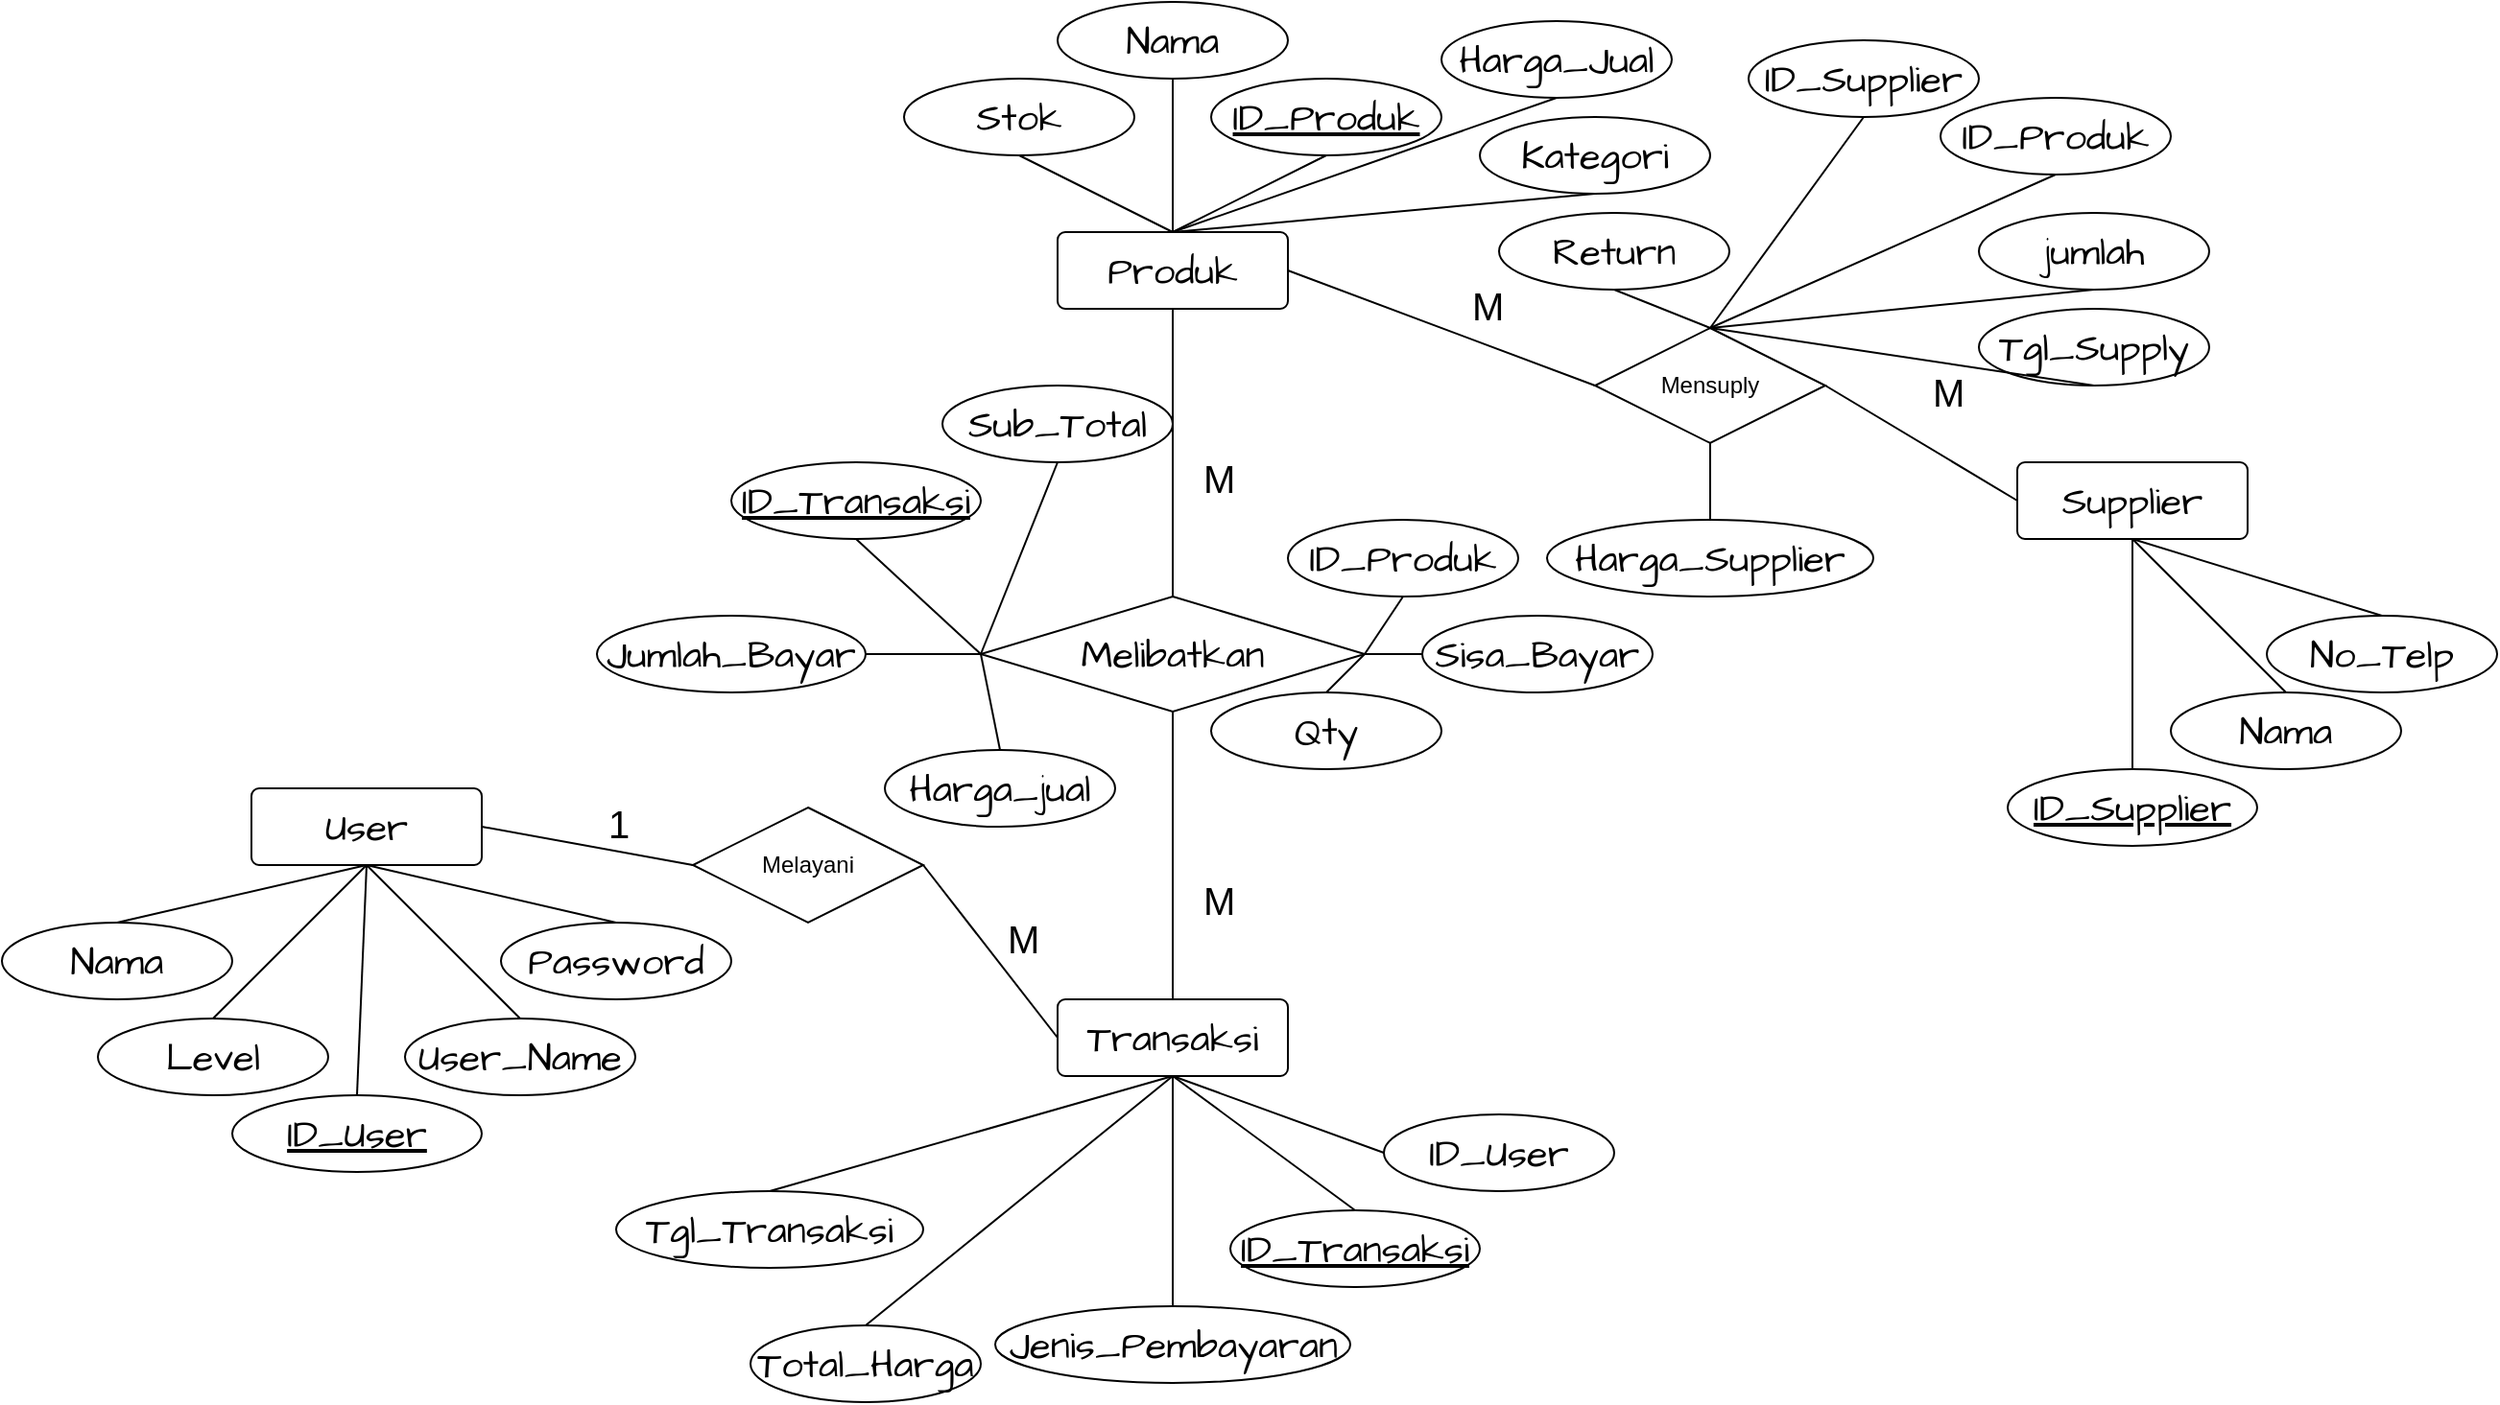 <mxfile version="22.1.2" type="device">
  <diagram name="Page-1" id="cpi2O5AY7T7wVtHM53Z-">
    <mxGraphModel dx="2734" dy="1102" grid="1" gridSize="10" guides="1" tooltips="1" connect="1" arrows="1" fold="1" page="1" pageScale="1" pageWidth="850" pageHeight="1100" math="0" shadow="0">
      <root>
        <mxCell id="0" />
        <mxCell id="1" parent="0" />
        <mxCell id="seFIeQ8L9Lfhv7XsyAmG-4" value="Produk" style="rounded=1;arcSize=10;whiteSpace=wrap;html=1;align=center;hachureGap=4;fontFamily=Architects Daughter;fontSource=https%3A%2F%2Ffonts.googleapis.com%2Fcss%3Ffamily%3DArchitects%2BDaughter;fontSize=20;" parent="1" vertex="1">
          <mxGeometry x="280" y="160" width="120" height="40" as="geometry" />
        </mxCell>
        <mxCell id="seFIeQ8L9Lfhv7XsyAmG-5" value="" style="endArrow=none;html=1;rounded=0;hachureGap=4;fontFamily=Architects Daughter;fontSource=https%3A%2F%2Ffonts.googleapis.com%2Fcss%3Ffamily%3DArchitects%2BDaughter;fontSize=16;exitX=0.5;exitY=0;exitDx=0;exitDy=0;" parent="1" source="seFIeQ8L9Lfhv7XsyAmG-4" edge="1">
          <mxGeometry relative="1" as="geometry">
            <mxPoint x="425" y="179.5" as="sourcePoint" />
            <mxPoint x="340" y="80" as="targetPoint" />
          </mxGeometry>
        </mxCell>
        <mxCell id="seFIeQ8L9Lfhv7XsyAmG-6" value="Nama" style="ellipse;whiteSpace=wrap;html=1;align=center;hachureGap=4;fontFamily=Architects Daughter;fontSource=https%3A%2F%2Ffonts.googleapis.com%2Fcss%3Ffamily%3DArchitects%2BDaughter;fontSize=20;" parent="1" vertex="1">
          <mxGeometry x="280" y="40" width="120" height="40" as="geometry" />
        </mxCell>
        <mxCell id="seFIeQ8L9Lfhv7XsyAmG-7" value="ID_Produk" style="ellipse;whiteSpace=wrap;html=1;align=center;fontStyle=4;hachureGap=4;fontFamily=Architects Daughter;fontSource=https%3A%2F%2Ffonts.googleapis.com%2Fcss%3Ffamily%3DArchitects%2BDaughter;fontSize=20;" parent="1" vertex="1">
          <mxGeometry x="360" y="80" width="120" height="40" as="geometry" />
        </mxCell>
        <mxCell id="seFIeQ8L9Lfhv7XsyAmG-8" value="" style="endArrow=none;html=1;rounded=0;hachureGap=4;fontFamily=Architects Daughter;fontSource=https%3A%2F%2Ffonts.googleapis.com%2Fcss%3Ffamily%3DArchitects%2BDaughter;fontSize=16;entryX=0.5;entryY=1;entryDx=0;entryDy=0;" parent="1" target="seFIeQ8L9Lfhv7XsyAmG-7" edge="1">
          <mxGeometry relative="1" as="geometry">
            <mxPoint x="340" y="160" as="sourcePoint" />
            <mxPoint x="350" y="90" as="targetPoint" />
          </mxGeometry>
        </mxCell>
        <mxCell id="seFIeQ8L9Lfhv7XsyAmG-11" value="Stok" style="ellipse;whiteSpace=wrap;html=1;align=center;hachureGap=4;fontFamily=Architects Daughter;fontSource=https%3A%2F%2Ffonts.googleapis.com%2Fcss%3Ffamily%3DArchitects%2BDaughter;fontSize=20;" parent="1" vertex="1">
          <mxGeometry x="200" y="80" width="120" height="40" as="geometry" />
        </mxCell>
        <mxCell id="seFIeQ8L9Lfhv7XsyAmG-15" value="" style="endArrow=none;html=1;rounded=0;hachureGap=4;fontFamily=Architects Daughter;fontSource=https%3A%2F%2Ffonts.googleapis.com%2Fcss%3Ffamily%3DArchitects%2BDaughter;fontSize=16;entryX=0.5;entryY=1;entryDx=0;entryDy=0;" parent="1" target="seFIeQ8L9Lfhv7XsyAmG-11" edge="1">
          <mxGeometry relative="1" as="geometry">
            <mxPoint x="340" y="160" as="sourcePoint" />
            <mxPoint x="350" y="90" as="targetPoint" />
          </mxGeometry>
        </mxCell>
        <mxCell id="seFIeQ8L9Lfhv7XsyAmG-18" value="Kategori" style="ellipse;whiteSpace=wrap;html=1;align=center;hachureGap=4;fontFamily=Architects Daughter;fontSource=https%3A%2F%2Ffonts.googleapis.com%2Fcss%3Ffamily%3DArchitects%2BDaughter;fontSize=20;" parent="1" vertex="1">
          <mxGeometry x="500" y="100" width="120" height="40" as="geometry" />
        </mxCell>
        <mxCell id="seFIeQ8L9Lfhv7XsyAmG-19" value="Harga_Jual" style="ellipse;whiteSpace=wrap;html=1;align=center;hachureGap=4;fontFamily=Architects Daughter;fontSource=https%3A%2F%2Ffonts.googleapis.com%2Fcss%3Ffamily%3DArchitects%2BDaughter;fontSize=20;" parent="1" vertex="1">
          <mxGeometry x="480" y="50" width="120" height="40" as="geometry" />
        </mxCell>
        <mxCell id="seFIeQ8L9Lfhv7XsyAmG-20" value="" style="endArrow=none;html=1;rounded=0;hachureGap=4;fontFamily=Architects Daughter;fontSource=https%3A%2F%2Ffonts.googleapis.com%2Fcss%3Ffamily%3DArchitects%2BDaughter;fontSize=16;entryX=0.5;entryY=1;entryDx=0;entryDy=0;" parent="1" target="seFIeQ8L9Lfhv7XsyAmG-19" edge="1">
          <mxGeometry relative="1" as="geometry">
            <mxPoint x="340" y="160" as="sourcePoint" />
            <mxPoint x="350" y="90" as="targetPoint" />
          </mxGeometry>
        </mxCell>
        <mxCell id="seFIeQ8L9Lfhv7XsyAmG-21" value="" style="endArrow=none;html=1;rounded=0;hachureGap=4;fontFamily=Architects Daughter;fontSource=https%3A%2F%2Ffonts.googleapis.com%2Fcss%3Ffamily%3DArchitects%2BDaughter;fontSize=16;exitX=0.5;exitY=0;exitDx=0;exitDy=0;entryX=0.5;entryY=1;entryDx=0;entryDy=0;" parent="1" source="seFIeQ8L9Lfhv7XsyAmG-4" target="seFIeQ8L9Lfhv7XsyAmG-18" edge="1">
          <mxGeometry relative="1" as="geometry">
            <mxPoint x="360" y="180" as="sourcePoint" />
            <mxPoint x="360" y="100" as="targetPoint" />
          </mxGeometry>
        </mxCell>
        <mxCell id="seFIeQ8L9Lfhv7XsyAmG-22" value="User" style="rounded=1;arcSize=10;whiteSpace=wrap;html=1;align=center;hachureGap=4;fontFamily=Architects Daughter;fontSource=https%3A%2F%2Ffonts.googleapis.com%2Fcss%3Ffamily%3DArchitects%2BDaughter;fontSize=20;" parent="1" vertex="1">
          <mxGeometry x="-140" y="450" width="120" height="40" as="geometry" />
        </mxCell>
        <mxCell id="seFIeQ8L9Lfhv7XsyAmG-23" value="ID_User" style="ellipse;whiteSpace=wrap;html=1;align=center;fontStyle=4;hachureGap=4;fontFamily=Architects Daughter;fontSource=https%3A%2F%2Ffonts.googleapis.com%2Fcss%3Ffamily%3DArchitects%2BDaughter;fontSize=20;" parent="1" vertex="1">
          <mxGeometry x="-150" y="610" width="130" height="40" as="geometry" />
        </mxCell>
        <mxCell id="seFIeQ8L9Lfhv7XsyAmG-24" value="" style="endArrow=none;html=1;rounded=0;hachureGap=4;fontFamily=Architects Daughter;fontSource=https%3A%2F%2Ffonts.googleapis.com%2Fcss%3Ffamily%3DArchitects%2BDaughter;fontSize=16;exitX=0.5;exitY=0;exitDx=0;exitDy=0;entryX=0.5;entryY=1;entryDx=0;entryDy=0;" parent="1" source="seFIeQ8L9Lfhv7XsyAmG-23" target="seFIeQ8L9Lfhv7XsyAmG-22" edge="1">
          <mxGeometry relative="1" as="geometry">
            <mxPoint x="90" y="300" as="sourcePoint" />
            <mxPoint x="90" y="220" as="targetPoint" />
          </mxGeometry>
        </mxCell>
        <mxCell id="seFIeQ8L9Lfhv7XsyAmG-25" value="User_Name" style="ellipse;whiteSpace=wrap;html=1;align=center;hachureGap=4;fontFamily=Architects Daughter;fontSource=https%3A%2F%2Ffonts.googleapis.com%2Fcss%3Ffamily%3DArchitects%2BDaughter;fontSize=20;" parent="1" vertex="1">
          <mxGeometry x="-60" y="570" width="120" height="40" as="geometry" />
        </mxCell>
        <mxCell id="seFIeQ8L9Lfhv7XsyAmG-26" value="" style="endArrow=none;html=1;rounded=0;hachureGap=4;fontFamily=Architects Daughter;fontSource=https%3A%2F%2Ffonts.googleapis.com%2Fcss%3Ffamily%3DArchitects%2BDaughter;fontSize=16;exitX=0.5;exitY=0;exitDx=0;exitDy=0;entryX=0.5;entryY=1;entryDx=0;entryDy=0;" parent="1" source="seFIeQ8L9Lfhv7XsyAmG-25" target="seFIeQ8L9Lfhv7XsyAmG-22" edge="1">
          <mxGeometry relative="1" as="geometry">
            <mxPoint x="-70" y="620" as="sourcePoint" />
            <mxPoint x="-70" y="500" as="targetPoint" />
          </mxGeometry>
        </mxCell>
        <mxCell id="seFIeQ8L9Lfhv7XsyAmG-27" value="Level" style="ellipse;whiteSpace=wrap;html=1;align=center;hachureGap=4;fontFamily=Architects Daughter;fontSource=https%3A%2F%2Ffonts.googleapis.com%2Fcss%3Ffamily%3DArchitects%2BDaughter;fontSize=20;" parent="1" vertex="1">
          <mxGeometry x="-220" y="570" width="120" height="40" as="geometry" />
        </mxCell>
        <mxCell id="seFIeQ8L9Lfhv7XsyAmG-28" value="" style="endArrow=none;html=1;rounded=0;hachureGap=4;fontFamily=Architects Daughter;fontSource=https%3A%2F%2Ffonts.googleapis.com%2Fcss%3Ffamily%3DArchitects%2BDaughter;fontSize=16;exitX=0.5;exitY=0;exitDx=0;exitDy=0;entryX=0.5;entryY=1;entryDx=0;entryDy=0;" parent="1" source="seFIeQ8L9Lfhv7XsyAmG-27" target="seFIeQ8L9Lfhv7XsyAmG-22" edge="1">
          <mxGeometry relative="1" as="geometry">
            <mxPoint x="10" y="580" as="sourcePoint" />
            <mxPoint x="-70" y="500" as="targetPoint" />
          </mxGeometry>
        </mxCell>
        <mxCell id="seFIeQ8L9Lfhv7XsyAmG-29" value="Supplier" style="rounded=1;arcSize=10;whiteSpace=wrap;html=1;align=center;hachureGap=4;fontFamily=Architects Daughter;fontSource=https%3A%2F%2Ffonts.googleapis.com%2Fcss%3Ffamily%3DArchitects%2BDaughter;fontSize=20;" parent="1" vertex="1">
          <mxGeometry x="780" y="280" width="120" height="40" as="geometry" />
        </mxCell>
        <mxCell id="seFIeQ8L9Lfhv7XsyAmG-30" value="ID_Supplier" style="ellipse;whiteSpace=wrap;html=1;align=center;fontStyle=4;hachureGap=4;fontFamily=Architects Daughter;fontSource=https%3A%2F%2Ffonts.googleapis.com%2Fcss%3Ffamily%3DArchitects%2BDaughter;fontSize=20;" parent="1" vertex="1">
          <mxGeometry x="775" y="440" width="130" height="40" as="geometry" />
        </mxCell>
        <mxCell id="seFIeQ8L9Lfhv7XsyAmG-31" value="" style="endArrow=none;html=1;rounded=0;hachureGap=4;fontFamily=Architects Daughter;fontSource=https%3A%2F%2Ffonts.googleapis.com%2Fcss%3Ffamily%3DArchitects%2BDaughter;fontSize=16;exitX=0.5;exitY=0;exitDx=0;exitDy=0;entryX=0.5;entryY=1;entryDx=0;entryDy=0;entryPerimeter=0;" parent="1" source="seFIeQ8L9Lfhv7XsyAmG-30" target="seFIeQ8L9Lfhv7XsyAmG-29" edge="1">
          <mxGeometry relative="1" as="geometry">
            <mxPoint x="830" y="440" as="sourcePoint" />
            <mxPoint x="835" y="320" as="targetPoint" />
          </mxGeometry>
        </mxCell>
        <mxCell id="seFIeQ8L9Lfhv7XsyAmG-32" value="Nama" style="ellipse;whiteSpace=wrap;html=1;align=center;hachureGap=4;fontFamily=Architects Daughter;fontSource=https%3A%2F%2Ffonts.googleapis.com%2Fcss%3Ffamily%3DArchitects%2BDaughter;fontSize=20;" parent="1" vertex="1">
          <mxGeometry x="860" y="400" width="120" height="40" as="geometry" />
        </mxCell>
        <mxCell id="seFIeQ8L9Lfhv7XsyAmG-34" value="No_Telp" style="ellipse;whiteSpace=wrap;html=1;align=center;hachureGap=4;fontFamily=Architects Daughter;fontSource=https%3A%2F%2Ffonts.googleapis.com%2Fcss%3Ffamily%3DArchitects%2BDaughter;fontSize=20;" parent="1" vertex="1">
          <mxGeometry x="910" y="360" width="120" height="40" as="geometry" />
        </mxCell>
        <mxCell id="seFIeQ8L9Lfhv7XsyAmG-36" value="" style="endArrow=none;html=1;rounded=0;hachureGap=4;fontFamily=Architects Daughter;fontSource=https%3A%2F%2Ffonts.googleapis.com%2Fcss%3Ffamily%3DArchitects%2BDaughter;fontSize=16;exitX=0.5;exitY=0;exitDx=0;exitDy=0;entryX=0.5;entryY=1;entryDx=0;entryDy=0;" parent="1" source="seFIeQ8L9Lfhv7XsyAmG-32" target="seFIeQ8L9Lfhv7XsyAmG-29" edge="1">
          <mxGeometry relative="1" as="geometry">
            <mxPoint x="860" y="460" as="sourcePoint" />
            <mxPoint x="860" y="340" as="targetPoint" />
          </mxGeometry>
        </mxCell>
        <mxCell id="seFIeQ8L9Lfhv7XsyAmG-37" value="" style="endArrow=none;html=1;rounded=0;hachureGap=4;fontFamily=Architects Daughter;fontSource=https%3A%2F%2Ffonts.googleapis.com%2Fcss%3Ffamily%3DArchitects%2BDaughter;fontSize=16;exitX=0.5;exitY=0;exitDx=0;exitDy=0;entryX=0.5;entryY=1;entryDx=0;entryDy=0;" parent="1" source="seFIeQ8L9Lfhv7XsyAmG-34" target="seFIeQ8L9Lfhv7XsyAmG-29" edge="1">
          <mxGeometry relative="1" as="geometry">
            <mxPoint x="870" y="470" as="sourcePoint" />
            <mxPoint x="870" y="350" as="targetPoint" />
          </mxGeometry>
        </mxCell>
        <mxCell id="seFIeQ8L9Lfhv7XsyAmG-38" value="" style="endArrow=none;html=1;rounded=0;hachureGap=4;fontFamily=Architects Daughter;fontSource=https%3A%2F%2Ffonts.googleapis.com%2Fcss%3Ffamily%3DArchitects%2BDaughter;fontSize=16;exitX=0.5;exitY=0;exitDx=0;exitDy=0;entryX=0.5;entryY=1;entryDx=0;entryDy=0;" parent="1" source="seFIeQ8L9Lfhv7XsyAmG-39" target="seFIeQ8L9Lfhv7XsyAmG-22" edge="1">
          <mxGeometry relative="1" as="geometry">
            <mxPoint x="280" y="650" as="sourcePoint" />
            <mxPoint x="280" y="530" as="targetPoint" />
          </mxGeometry>
        </mxCell>
        <mxCell id="seFIeQ8L9Lfhv7XsyAmG-39" value="Password" style="ellipse;whiteSpace=wrap;html=1;align=center;hachureGap=4;fontFamily=Architects Daughter;fontSource=https%3A%2F%2Ffonts.googleapis.com%2Fcss%3Ffamily%3DArchitects%2BDaughter;fontSize=20;" parent="1" vertex="1">
          <mxGeometry x="-10" y="520" width="120" height="40" as="geometry" />
        </mxCell>
        <mxCell id="seFIeQ8L9Lfhv7XsyAmG-42" value="Transaksi" style="rounded=1;arcSize=10;whiteSpace=wrap;html=1;align=center;hachureGap=4;fontFamily=Architects Daughter;fontSource=https%3A%2F%2Ffonts.googleapis.com%2Fcss%3Ffamily%3DArchitects%2BDaughter;fontSize=20;" parent="1" vertex="1">
          <mxGeometry x="280" y="560" width="120" height="40" as="geometry" />
        </mxCell>
        <mxCell id="seFIeQ8L9Lfhv7XsyAmG-43" value="ID_Transaksi" style="ellipse;whiteSpace=wrap;html=1;align=center;fontStyle=4;hachureGap=4;fontFamily=Architects Daughter;fontSource=https%3A%2F%2Ffonts.googleapis.com%2Fcss%3Ffamily%3DArchitects%2BDaughter;fontSize=20;" parent="1" vertex="1">
          <mxGeometry x="370" y="670" width="130" height="40" as="geometry" />
        </mxCell>
        <mxCell id="seFIeQ8L9Lfhv7XsyAmG-44" value="Tgl_Transaksi" style="ellipse;whiteSpace=wrap;html=1;align=center;hachureGap=4;fontFamily=Architects Daughter;fontSource=https%3A%2F%2Ffonts.googleapis.com%2Fcss%3Ffamily%3DArchitects%2BDaughter;fontSize=20;" parent="1" vertex="1">
          <mxGeometry x="50" y="660" width="160" height="40" as="geometry" />
        </mxCell>
        <mxCell id="seFIeQ8L9Lfhv7XsyAmG-45" value="ID_Produk" style="ellipse;whiteSpace=wrap;html=1;align=center;hachureGap=4;fontFamily=Architects Daughter;fontSource=https%3A%2F%2Ffonts.googleapis.com%2Fcss%3Ffamily%3DArchitects%2BDaughter;fontSize=20;" parent="1" vertex="1">
          <mxGeometry x="400" y="310" width="120" height="40" as="geometry" />
        </mxCell>
        <mxCell id="seFIeQ8L9Lfhv7XsyAmG-46" value="Qty" style="ellipse;whiteSpace=wrap;html=1;align=center;hachureGap=4;fontFamily=Architects Daughter;fontSource=https%3A%2F%2Ffonts.googleapis.com%2Fcss%3Ffamily%3DArchitects%2BDaughter;fontSize=20;" parent="1" vertex="1">
          <mxGeometry x="360" y="400" width="120" height="40" as="geometry" />
        </mxCell>
        <mxCell id="seFIeQ8L9Lfhv7XsyAmG-47" value="Total_Harga" style="ellipse;whiteSpace=wrap;html=1;align=center;hachureGap=4;fontFamily=Architects Daughter;fontSource=https%3A%2F%2Ffonts.googleapis.com%2Fcss%3Ffamily%3DArchitects%2BDaughter;fontSize=20;" parent="1" vertex="1">
          <mxGeometry x="120" y="730" width="120" height="40" as="geometry" />
        </mxCell>
        <mxCell id="seFIeQ8L9Lfhv7XsyAmG-48" value="Jumlah_Bayar" style="ellipse;whiteSpace=wrap;html=1;align=center;hachureGap=4;fontFamily=Architects Daughter;fontSource=https%3A%2F%2Ffonts.googleapis.com%2Fcss%3Ffamily%3DArchitects%2BDaughter;fontSize=20;" parent="1" vertex="1">
          <mxGeometry x="40" y="360" width="140" height="40" as="geometry" />
        </mxCell>
        <mxCell id="seFIeQ8L9Lfhv7XsyAmG-49" value="Sisa_Bayar" style="ellipse;whiteSpace=wrap;html=1;align=center;hachureGap=4;fontFamily=Architects Daughter;fontSource=https%3A%2F%2Ffonts.googleapis.com%2Fcss%3Ffamily%3DArchitects%2BDaughter;fontSize=20;" parent="1" vertex="1">
          <mxGeometry x="470" y="360" width="120" height="40" as="geometry" />
        </mxCell>
        <mxCell id="seFIeQ8L9Lfhv7XsyAmG-50" value="Jenis_Pembayaran" style="ellipse;whiteSpace=wrap;html=1;align=center;hachureGap=4;fontFamily=Architects Daughter;fontSource=https%3A%2F%2Ffonts.googleapis.com%2Fcss%3Ffamily%3DArchitects%2BDaughter;fontSize=20;" parent="1" vertex="1">
          <mxGeometry x="247.5" y="720" width="185" height="40" as="geometry" />
        </mxCell>
        <mxCell id="seFIeQ8L9Lfhv7XsyAmG-51" value="" style="endArrow=none;html=1;rounded=0;hachureGap=4;fontFamily=Architects Daughter;fontSource=https%3A%2F%2Ffonts.googleapis.com%2Fcss%3Ffamily%3DArchitects%2BDaughter;fontSize=16;entryX=0.5;entryY=1;entryDx=0;entryDy=0;exitX=0.5;exitY=0;exitDx=0;exitDy=0;" parent="1" source="seFIeQ8L9Lfhv7XsyAmG-43" target="seFIeQ8L9Lfhv7XsyAmG-42" edge="1">
          <mxGeometry relative="1" as="geometry">
            <mxPoint x="180" y="760" as="sourcePoint" />
            <mxPoint x="340" y="760" as="targetPoint" />
          </mxGeometry>
        </mxCell>
        <mxCell id="seFIeQ8L9Lfhv7XsyAmG-54" value="" style="endArrow=none;html=1;rounded=0;hachureGap=4;fontFamily=Architects Daughter;fontSource=https%3A%2F%2Ffonts.googleapis.com%2Fcss%3Ffamily%3DArchitects%2BDaughter;fontSize=16;entryX=0.5;entryY=1;entryDx=0;entryDy=0;exitX=0.5;exitY=0;exitDx=0;exitDy=0;" parent="1" source="seFIeQ8L9Lfhv7XsyAmG-50" target="seFIeQ8L9Lfhv7XsyAmG-42" edge="1">
          <mxGeometry relative="1" as="geometry">
            <mxPoint x="425" y="810" as="sourcePoint" />
            <mxPoint x="390" y="610" as="targetPoint" />
          </mxGeometry>
        </mxCell>
        <mxCell id="seFIeQ8L9Lfhv7XsyAmG-55" value="" style="endArrow=none;html=1;rounded=0;hachureGap=4;fontFamily=Architects Daughter;fontSource=https%3A%2F%2Ffonts.googleapis.com%2Fcss%3Ffamily%3DArchitects%2BDaughter;fontSize=16;entryX=1;entryY=0.5;entryDx=0;entryDy=0;exitX=0;exitY=0.5;exitDx=0;exitDy=0;" parent="1" source="seFIeQ8L9Lfhv7XsyAmG-49" target="seFIeQ8L9Lfhv7XsyAmG-65" edge="1">
          <mxGeometry relative="1" as="geometry">
            <mxPoint x="435" y="820" as="sourcePoint" />
            <mxPoint x="400" y="620" as="targetPoint" />
          </mxGeometry>
        </mxCell>
        <mxCell id="seFIeQ8L9Lfhv7XsyAmG-56" value="" style="endArrow=none;html=1;rounded=0;hachureGap=4;fontFamily=Architects Daughter;fontSource=https%3A%2F%2Ffonts.googleapis.com%2Fcss%3Ffamily%3DArchitects%2BDaughter;fontSize=16;entryX=1;entryY=0.5;entryDx=0;entryDy=0;exitX=0.5;exitY=1;exitDx=0;exitDy=0;" parent="1" source="seFIeQ8L9Lfhv7XsyAmG-45" target="seFIeQ8L9Lfhv7XsyAmG-65" edge="1">
          <mxGeometry relative="1" as="geometry">
            <mxPoint x="445" y="830" as="sourcePoint" />
            <mxPoint x="410" y="630" as="targetPoint" />
          </mxGeometry>
        </mxCell>
        <mxCell id="seFIeQ8L9Lfhv7XsyAmG-57" value="" style="endArrow=none;html=1;rounded=0;hachureGap=4;fontFamily=Architects Daughter;fontSource=https%3A%2F%2Ffonts.googleapis.com%2Fcss%3Ffamily%3DArchitects%2BDaughter;fontSize=16;entryX=1;entryY=0.5;entryDx=0;entryDy=0;exitX=0.5;exitY=0;exitDx=0;exitDy=0;" parent="1" source="seFIeQ8L9Lfhv7XsyAmG-46" target="seFIeQ8L9Lfhv7XsyAmG-65" edge="1">
          <mxGeometry relative="1" as="geometry">
            <mxPoint x="455" y="840" as="sourcePoint" />
            <mxPoint x="420" y="640" as="targetPoint" />
          </mxGeometry>
        </mxCell>
        <mxCell id="seFIeQ8L9Lfhv7XsyAmG-58" value="" style="endArrow=none;html=1;rounded=0;hachureGap=4;fontFamily=Architects Daughter;fontSource=https%3A%2F%2Ffonts.googleapis.com%2Fcss%3Ffamily%3DArchitects%2BDaughter;fontSize=16;entryX=0.5;entryY=1;entryDx=0;entryDy=0;exitX=0.5;exitY=0;exitDx=0;exitDy=0;" parent="1" source="seFIeQ8L9Lfhv7XsyAmG-44" target="seFIeQ8L9Lfhv7XsyAmG-42" edge="1">
          <mxGeometry relative="1" as="geometry">
            <mxPoint x="465" y="850" as="sourcePoint" />
            <mxPoint x="430" y="650" as="targetPoint" />
          </mxGeometry>
        </mxCell>
        <mxCell id="seFIeQ8L9Lfhv7XsyAmG-59" value="" style="endArrow=none;html=1;rounded=0;hachureGap=4;fontFamily=Architects Daughter;fontSource=https%3A%2F%2Ffonts.googleapis.com%2Fcss%3Ffamily%3DArchitects%2BDaughter;fontSize=16;entryX=0;entryY=0.5;entryDx=0;entryDy=0;exitX=1;exitY=0.5;exitDx=0;exitDy=0;" parent="1" source="seFIeQ8L9Lfhv7XsyAmG-48" target="seFIeQ8L9Lfhv7XsyAmG-65" edge="1">
          <mxGeometry relative="1" as="geometry">
            <mxPoint x="475" y="860" as="sourcePoint" />
            <mxPoint x="440" y="660" as="targetPoint" />
          </mxGeometry>
        </mxCell>
        <mxCell id="seFIeQ8L9Lfhv7XsyAmG-60" value="" style="endArrow=none;html=1;rounded=0;hachureGap=4;fontFamily=Architects Daughter;fontSource=https%3A%2F%2Ffonts.googleapis.com%2Fcss%3Ffamily%3DArchitects%2BDaughter;fontSize=16;entryX=0.5;entryY=1;entryDx=0;entryDy=0;exitX=0.5;exitY=0;exitDx=0;exitDy=0;" parent="1" source="seFIeQ8L9Lfhv7XsyAmG-47" target="seFIeQ8L9Lfhv7XsyAmG-42" edge="1">
          <mxGeometry relative="1" as="geometry">
            <mxPoint x="485" y="870" as="sourcePoint" />
            <mxPoint x="450" y="670" as="targetPoint" />
          </mxGeometry>
        </mxCell>
        <mxCell id="seFIeQ8L9Lfhv7XsyAmG-65" value="Melibatkan" style="shape=rhombus;perimeter=rhombusPerimeter;whiteSpace=wrap;html=1;align=center;hachureGap=4;fontFamily=Architects Daughter;fontSource=https%3A%2F%2Ffonts.googleapis.com%2Fcss%3Ffamily%3DArchitects%2BDaughter;fontSize=20;rounded=0;" parent="1" vertex="1">
          <mxGeometry x="240" y="350" width="200" height="60" as="geometry" />
        </mxCell>
        <mxCell id="seFIeQ8L9Lfhv7XsyAmG-66" value="" style="endArrow=none;html=1;rounded=0;exitX=0.5;exitY=1;exitDx=0;exitDy=0;" parent="1" source="seFIeQ8L9Lfhv7XsyAmG-4" target="seFIeQ8L9Lfhv7XsyAmG-65" edge="1">
          <mxGeometry relative="1" as="geometry">
            <mxPoint x="110" y="390" as="sourcePoint" />
            <mxPoint x="270" y="390" as="targetPoint" />
          </mxGeometry>
        </mxCell>
        <mxCell id="seFIeQ8L9Lfhv7XsyAmG-67" value="" style="endArrow=none;html=1;rounded=0;entryX=0.5;entryY=0;entryDx=0;entryDy=0;exitX=0.5;exitY=1;exitDx=0;exitDy=0;" parent="1" source="seFIeQ8L9Lfhv7XsyAmG-65" target="seFIeQ8L9Lfhv7XsyAmG-42" edge="1">
          <mxGeometry relative="1" as="geometry">
            <mxPoint x="110" y="390" as="sourcePoint" />
            <mxPoint x="270" y="390" as="targetPoint" />
          </mxGeometry>
        </mxCell>
        <mxCell id="seFIeQ8L9Lfhv7XsyAmG-69" value="ID_Transaksi" style="ellipse;whiteSpace=wrap;html=1;align=center;fontStyle=4;hachureGap=4;fontFamily=Architects Daughter;fontSource=https%3A%2F%2Ffonts.googleapis.com%2Fcss%3Ffamily%3DArchitects%2BDaughter;fontSize=20;" parent="1" vertex="1">
          <mxGeometry x="110" y="280" width="130" height="40" as="geometry" />
        </mxCell>
        <mxCell id="seFIeQ8L9Lfhv7XsyAmG-70" value="" style="endArrow=none;html=1;rounded=0;exitX=0.5;exitY=1;exitDx=0;exitDy=0;entryX=0;entryY=0.5;entryDx=0;entryDy=0;" parent="1" source="seFIeQ8L9Lfhv7XsyAmG-69" target="seFIeQ8L9Lfhv7XsyAmG-65" edge="1">
          <mxGeometry relative="1" as="geometry">
            <mxPoint x="20" y="390" as="sourcePoint" />
            <mxPoint x="180" y="390" as="targetPoint" />
          </mxGeometry>
        </mxCell>
        <mxCell id="seFIeQ8L9Lfhv7XsyAmG-71" value="Mensuply" style="shape=rhombus;perimeter=rhombusPerimeter;whiteSpace=wrap;html=1;align=center;" parent="1" vertex="1">
          <mxGeometry x="560" y="210" width="120" height="60" as="geometry" />
        </mxCell>
        <mxCell id="seFIeQ8L9Lfhv7XsyAmG-72" value="" style="endArrow=none;html=1;rounded=0;exitX=1;exitY=0.5;exitDx=0;exitDy=0;entryX=0;entryY=0.5;entryDx=0;entryDy=0;" parent="1" source="seFIeQ8L9Lfhv7XsyAmG-4" target="seFIeQ8L9Lfhv7XsyAmG-71" edge="1">
          <mxGeometry relative="1" as="geometry">
            <mxPoint x="160" y="390" as="sourcePoint" />
            <mxPoint x="320" y="390" as="targetPoint" />
          </mxGeometry>
        </mxCell>
        <mxCell id="seFIeQ8L9Lfhv7XsyAmG-73" value="" style="endArrow=none;html=1;rounded=0;entryX=0;entryY=0.5;entryDx=0;entryDy=0;exitX=1;exitY=0.5;exitDx=0;exitDy=0;" parent="1" source="seFIeQ8L9Lfhv7XsyAmG-71" target="seFIeQ8L9Lfhv7XsyAmG-29" edge="1">
          <mxGeometry relative="1" as="geometry">
            <mxPoint x="160" y="390" as="sourcePoint" />
            <mxPoint x="320" y="390" as="targetPoint" />
          </mxGeometry>
        </mxCell>
        <mxCell id="seFIeQ8L9Lfhv7XsyAmG-74" value="Melayani" style="shape=rhombus;perimeter=rhombusPerimeter;whiteSpace=wrap;html=1;align=center;" parent="1" vertex="1">
          <mxGeometry x="90" y="460" width="120" height="60" as="geometry" />
        </mxCell>
        <mxCell id="seFIeQ8L9Lfhv7XsyAmG-75" value="" style="endArrow=none;html=1;rounded=0;exitX=1;exitY=0.5;exitDx=0;exitDy=0;entryX=0;entryY=0.5;entryDx=0;entryDy=0;" parent="1" source="seFIeQ8L9Lfhv7XsyAmG-22" target="seFIeQ8L9Lfhv7XsyAmG-74" edge="1">
          <mxGeometry relative="1" as="geometry">
            <mxPoint x="160" y="530" as="sourcePoint" />
            <mxPoint x="320" y="530" as="targetPoint" />
          </mxGeometry>
        </mxCell>
        <mxCell id="seFIeQ8L9Lfhv7XsyAmG-76" value="" style="endArrow=none;html=1;rounded=0;entryX=0;entryY=0.5;entryDx=0;entryDy=0;exitX=1;exitY=0.5;exitDx=0;exitDy=0;" parent="1" source="seFIeQ8L9Lfhv7XsyAmG-74" target="seFIeQ8L9Lfhv7XsyAmG-42" edge="1">
          <mxGeometry relative="1" as="geometry">
            <mxPoint x="160" y="530" as="sourcePoint" />
            <mxPoint x="320" y="530" as="targetPoint" />
          </mxGeometry>
        </mxCell>
        <mxCell id="seFIeQ8L9Lfhv7XsyAmG-77" value="&lt;font style=&quot;font-size: 20px;&quot;&gt;1&lt;/font&gt;" style="text;strokeColor=none;fillColor=none;spacingLeft=4;spacingRight=4;overflow=hidden;rotatable=0;points=[[0,0.5],[1,0.5]];portConstraint=eastwest;fontSize=12;whiteSpace=wrap;html=1;" parent="1" vertex="1">
          <mxGeometry x="40" y="450" width="40" height="30" as="geometry" />
        </mxCell>
        <mxCell id="seFIeQ8L9Lfhv7XsyAmG-78" value="&lt;font style=&quot;font-size: 20px;&quot;&gt;M&lt;/font&gt;" style="text;strokeColor=none;fillColor=none;spacingLeft=4;spacingRight=4;overflow=hidden;rotatable=0;points=[[0,0.5],[1,0.5]];portConstraint=eastwest;fontSize=12;whiteSpace=wrap;html=1;" parent="1" vertex="1">
          <mxGeometry x="730" y="225" width="40" height="30" as="geometry" />
        </mxCell>
        <mxCell id="seFIeQ8L9Lfhv7XsyAmG-79" value="&lt;font style=&quot;font-size: 20px;&quot;&gt;M&lt;/font&gt;" style="text;strokeColor=none;fillColor=none;spacingLeft=4;spacingRight=4;overflow=hidden;rotatable=0;points=[[0,0.5],[1,0.5]];portConstraint=eastwest;fontSize=12;whiteSpace=wrap;html=1;" parent="1" vertex="1">
          <mxGeometry x="247.5" y="510" width="40" height="30" as="geometry" />
        </mxCell>
        <mxCell id="seFIeQ8L9Lfhv7XsyAmG-82" value="&lt;font style=&quot;font-size: 20px;&quot;&gt;M&lt;/font&gt;" style="text;strokeColor=none;fillColor=none;spacingLeft=4;spacingRight=4;overflow=hidden;rotatable=0;points=[[0,0.5],[1,0.5]];portConstraint=eastwest;fontSize=12;whiteSpace=wrap;html=1;" parent="1" vertex="1">
          <mxGeometry x="350" y="270" width="40" height="30" as="geometry" />
        </mxCell>
        <mxCell id="seFIeQ8L9Lfhv7XsyAmG-83" value="&lt;font style=&quot;font-size: 20px;&quot;&gt;M&lt;/font&gt;" style="text;strokeColor=none;fillColor=none;spacingLeft=4;spacingRight=4;overflow=hidden;rotatable=0;points=[[0,0.5],[1,0.5]];portConstraint=eastwest;fontSize=12;whiteSpace=wrap;html=1;" parent="1" vertex="1">
          <mxGeometry x="350" y="490" width="40" height="30" as="geometry" />
        </mxCell>
        <mxCell id="seFIeQ8L9Lfhv7XsyAmG-84" value="&lt;font style=&quot;font-size: 20px;&quot;&gt;M&lt;/font&gt;" style="text;strokeColor=none;fillColor=none;spacingLeft=4;spacingRight=4;overflow=hidden;rotatable=0;points=[[0,0.5],[1,0.5]];portConstraint=eastwest;fontSize=12;whiteSpace=wrap;html=1;" parent="1" vertex="1">
          <mxGeometry x="490" y="180" width="40" height="30" as="geometry" />
        </mxCell>
        <mxCell id="ChRSv9ObxSViwyGpwLFN-1" value="ID_User" style="ellipse;whiteSpace=wrap;html=1;align=center;hachureGap=4;fontFamily=Architects Daughter;fontSource=https%3A%2F%2Ffonts.googleapis.com%2Fcss%3Ffamily%3DArchitects%2BDaughter;fontSize=20;" parent="1" vertex="1">
          <mxGeometry x="450" y="620" width="120" height="40" as="geometry" />
        </mxCell>
        <mxCell id="ChRSv9ObxSViwyGpwLFN-2" value="" style="endArrow=none;html=1;rounded=0;entryX=0;entryY=0.5;entryDx=0;entryDy=0;exitX=0.5;exitY=1;exitDx=0;exitDy=0;" parent="1" source="seFIeQ8L9Lfhv7XsyAmG-42" target="ChRSv9ObxSViwyGpwLFN-1" edge="1">
          <mxGeometry width="50" height="50" relative="1" as="geometry">
            <mxPoint x="270" y="400" as="sourcePoint" />
            <mxPoint x="320" y="350" as="targetPoint" />
          </mxGeometry>
        </mxCell>
        <mxCell id="ChRSv9ObxSViwyGpwLFN-3" value="Harga_jual" style="ellipse;whiteSpace=wrap;html=1;align=center;hachureGap=4;fontFamily=Architects Daughter;fontSource=https%3A%2F%2Ffonts.googleapis.com%2Fcss%3Ffamily%3DArchitects%2BDaughter;fontSize=20;" parent="1" vertex="1">
          <mxGeometry x="190" y="430" width="120" height="40" as="geometry" />
        </mxCell>
        <mxCell id="ChRSv9ObxSViwyGpwLFN-4" value="" style="endArrow=none;html=1;rounded=0;exitX=0.5;exitY=0;exitDx=0;exitDy=0;entryX=0;entryY=0.5;entryDx=0;entryDy=0;" parent="1" source="ChRSv9ObxSViwyGpwLFN-3" target="seFIeQ8L9Lfhv7XsyAmG-65" edge="1">
          <mxGeometry width="50" height="50" relative="1" as="geometry">
            <mxPoint x="270" y="400" as="sourcePoint" />
            <mxPoint x="320" y="350" as="targetPoint" />
          </mxGeometry>
        </mxCell>
        <mxCell id="ChRSv9ObxSViwyGpwLFN-5" value="Sub_Total" style="ellipse;whiteSpace=wrap;html=1;align=center;hachureGap=4;fontFamily=Architects Daughter;fontSource=https%3A%2F%2Ffonts.googleapis.com%2Fcss%3Ffamily%3DArchitects%2BDaughter;fontSize=20;" parent="1" vertex="1">
          <mxGeometry x="220" y="240" width="120" height="40" as="geometry" />
        </mxCell>
        <mxCell id="ChRSv9ObxSViwyGpwLFN-6" value="" style="endArrow=none;html=1;rounded=0;entryX=0.5;entryY=1;entryDx=0;entryDy=0;exitX=0;exitY=0.5;exitDx=0;exitDy=0;" parent="1" source="seFIeQ8L9Lfhv7XsyAmG-65" target="ChRSv9ObxSViwyGpwLFN-5" edge="1">
          <mxGeometry width="50" height="50" relative="1" as="geometry">
            <mxPoint x="270" y="400" as="sourcePoint" />
            <mxPoint x="320" y="350" as="targetPoint" />
          </mxGeometry>
        </mxCell>
        <mxCell id="ChRSv9ObxSViwyGpwLFN-7" value="Nama" style="ellipse;whiteSpace=wrap;html=1;align=center;hachureGap=4;fontFamily=Architects Daughter;fontSource=https%3A%2F%2Ffonts.googleapis.com%2Fcss%3Ffamily%3DArchitects%2BDaughter;fontSize=20;" parent="1" vertex="1">
          <mxGeometry x="-270" y="520" width="120" height="40" as="geometry" />
        </mxCell>
        <mxCell id="ChRSv9ObxSViwyGpwLFN-8" value="" style="endArrow=none;html=1;rounded=0;exitX=0.5;exitY=0;exitDx=0;exitDy=0;entryX=0.5;entryY=1;entryDx=0;entryDy=0;" parent="1" source="ChRSv9ObxSViwyGpwLFN-7" target="seFIeQ8L9Lfhv7XsyAmG-22" edge="1">
          <mxGeometry width="50" height="50" relative="1" as="geometry">
            <mxPoint x="270" y="400" as="sourcePoint" />
            <mxPoint x="320" y="350" as="targetPoint" />
          </mxGeometry>
        </mxCell>
        <mxCell id="7MvDqqqcdF0n0ByUaMOr-3" value="ID_Supplier" style="ellipse;whiteSpace=wrap;html=1;align=center;hachureGap=4;fontFamily=Architects Daughter;fontSource=https%3A%2F%2Ffonts.googleapis.com%2Fcss%3Ffamily%3DArchitects%2BDaughter;fontSize=20;" parent="1" vertex="1">
          <mxGeometry x="640" y="60" width="120" height="40" as="geometry" />
        </mxCell>
        <mxCell id="7MvDqqqcdF0n0ByUaMOr-4" value="ID_Produk" style="ellipse;whiteSpace=wrap;html=1;align=center;hachureGap=4;fontFamily=Architects Daughter;fontSource=https%3A%2F%2Ffonts.googleapis.com%2Fcss%3Ffamily%3DArchitects%2BDaughter;fontSize=20;" parent="1" vertex="1">
          <mxGeometry x="740" y="90" width="120" height="40" as="geometry" />
        </mxCell>
        <mxCell id="gIRzZB3sFhkilIo02vR6-1" value="" style="endArrow=none;html=1;rounded=0;entryX=0.5;entryY=1;entryDx=0;entryDy=0;exitX=0.5;exitY=0;exitDx=0;exitDy=0;" parent="1" source="seFIeQ8L9Lfhv7XsyAmG-71" target="7MvDqqqcdF0n0ByUaMOr-3" edge="1">
          <mxGeometry width="50" height="50" relative="1" as="geometry">
            <mxPoint x="590" y="350" as="sourcePoint" />
            <mxPoint x="640" y="300" as="targetPoint" />
          </mxGeometry>
        </mxCell>
        <mxCell id="gIRzZB3sFhkilIo02vR6-2" value="" style="endArrow=none;html=1;rounded=0;entryX=0.5;entryY=1;entryDx=0;entryDy=0;exitX=0.5;exitY=0;exitDx=0;exitDy=0;" parent="1" source="seFIeQ8L9Lfhv7XsyAmG-71" target="7MvDqqqcdF0n0ByUaMOr-4" edge="1">
          <mxGeometry width="50" height="50" relative="1" as="geometry">
            <mxPoint x="590" y="350" as="sourcePoint" />
            <mxPoint x="640" y="300" as="targetPoint" />
          </mxGeometry>
        </mxCell>
        <mxCell id="gIRzZB3sFhkilIo02vR6-3" value="jumlah" style="ellipse;whiteSpace=wrap;html=1;align=center;hachureGap=4;fontFamily=Architects Daughter;fontSource=https%3A%2F%2Ffonts.googleapis.com%2Fcss%3Ffamily%3DArchitects%2BDaughter;fontSize=20;" parent="1" vertex="1">
          <mxGeometry x="760" y="150" width="120" height="40" as="geometry" />
        </mxCell>
        <mxCell id="gIRzZB3sFhkilIo02vR6-4" value="" style="endArrow=none;html=1;rounded=0;entryX=0.5;entryY=1;entryDx=0;entryDy=0;exitX=0.5;exitY=0;exitDx=0;exitDy=0;" parent="1" source="seFIeQ8L9Lfhv7XsyAmG-71" target="gIRzZB3sFhkilIo02vR6-3" edge="1">
          <mxGeometry width="50" height="50" relative="1" as="geometry">
            <mxPoint x="590" y="350" as="sourcePoint" />
            <mxPoint x="640" y="300" as="targetPoint" />
          </mxGeometry>
        </mxCell>
        <mxCell id="gIRzZB3sFhkilIo02vR6-5" value="Harga_Supplier" style="ellipse;whiteSpace=wrap;html=1;align=center;hachureGap=4;fontFamily=Architects Daughter;fontSource=https%3A%2F%2Ffonts.googleapis.com%2Fcss%3Ffamily%3DArchitects%2BDaughter;fontSize=20;" parent="1" vertex="1">
          <mxGeometry x="535" y="310" width="170" height="40" as="geometry" />
        </mxCell>
        <mxCell id="gIRzZB3sFhkilIo02vR6-7" value="" style="endArrow=none;html=1;rounded=0;entryX=0.5;entryY=1;entryDx=0;entryDy=0;exitX=0.5;exitY=0;exitDx=0;exitDy=0;" parent="1" source="gIRzZB3sFhkilIo02vR6-5" target="seFIeQ8L9Lfhv7XsyAmG-71" edge="1">
          <mxGeometry width="50" height="50" relative="1" as="geometry">
            <mxPoint x="590" y="350" as="sourcePoint" />
            <mxPoint x="640" y="300" as="targetPoint" />
          </mxGeometry>
        </mxCell>
        <mxCell id="gIRzZB3sFhkilIo02vR6-8" value="Tgl_Supply" style="ellipse;whiteSpace=wrap;html=1;align=center;hachureGap=4;fontFamily=Architects Daughter;fontSource=https%3A%2F%2Ffonts.googleapis.com%2Fcss%3Ffamily%3DArchitects%2BDaughter;fontSize=20;" parent="1" vertex="1">
          <mxGeometry x="760" y="200" width="120" height="40" as="geometry" />
        </mxCell>
        <mxCell id="gIRzZB3sFhkilIo02vR6-9" value="" style="endArrow=none;html=1;rounded=0;entryX=0.5;entryY=0;entryDx=0;entryDy=0;exitX=0.5;exitY=1;exitDx=0;exitDy=0;" parent="1" source="gIRzZB3sFhkilIo02vR6-8" target="seFIeQ8L9Lfhv7XsyAmG-71" edge="1">
          <mxGeometry width="50" height="50" relative="1" as="geometry">
            <mxPoint x="200" y="220" as="sourcePoint" />
            <mxPoint x="250" y="170" as="targetPoint" />
          </mxGeometry>
        </mxCell>
        <mxCell id="gIRzZB3sFhkilIo02vR6-10" value="Return" style="ellipse;whiteSpace=wrap;html=1;align=center;hachureGap=4;fontFamily=Architects Daughter;fontSource=https%3A%2F%2Ffonts.googleapis.com%2Fcss%3Ffamily%3DArchitects%2BDaughter;fontSize=20;" parent="1" vertex="1">
          <mxGeometry x="510" y="150" width="120" height="40" as="geometry" />
        </mxCell>
        <mxCell id="gIRzZB3sFhkilIo02vR6-11" value="" style="endArrow=none;html=1;rounded=0;exitX=0.5;exitY=1;exitDx=0;exitDy=0;" parent="1" source="gIRzZB3sFhkilIo02vR6-10" edge="1">
          <mxGeometry width="50" height="50" relative="1" as="geometry">
            <mxPoint x="570" y="260" as="sourcePoint" />
            <mxPoint x="620" y="210" as="targetPoint" />
          </mxGeometry>
        </mxCell>
      </root>
    </mxGraphModel>
  </diagram>
</mxfile>

